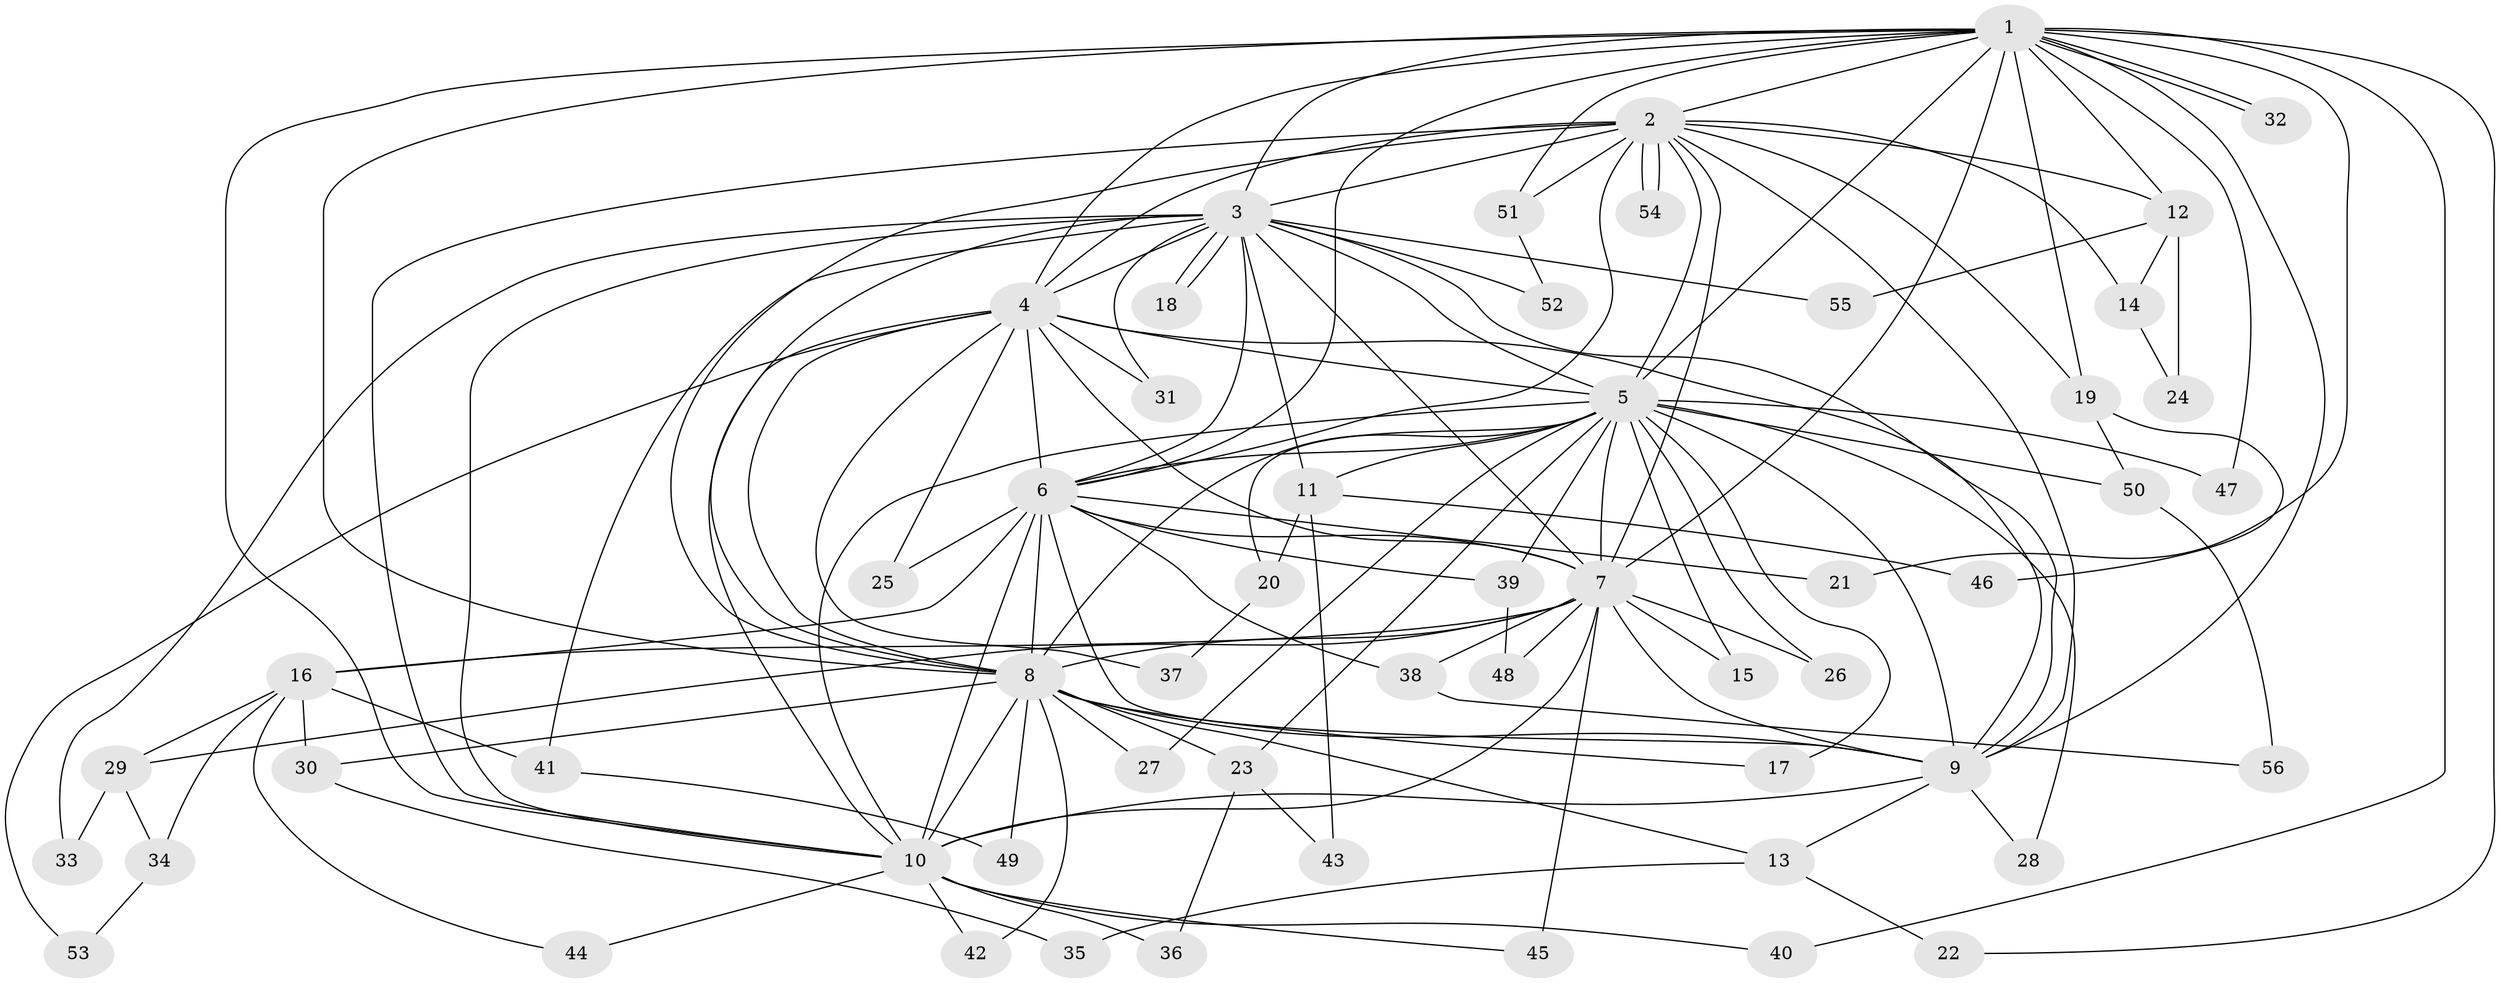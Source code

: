 // Generated by graph-tools (version 1.1) at 2025/11/02/27/25 16:11:07]
// undirected, 56 vertices, 137 edges
graph export_dot {
graph [start="1"]
  node [color=gray90,style=filled];
  1;
  2;
  3;
  4;
  5;
  6;
  7;
  8;
  9;
  10;
  11;
  12;
  13;
  14;
  15;
  16;
  17;
  18;
  19;
  20;
  21;
  22;
  23;
  24;
  25;
  26;
  27;
  28;
  29;
  30;
  31;
  32;
  33;
  34;
  35;
  36;
  37;
  38;
  39;
  40;
  41;
  42;
  43;
  44;
  45;
  46;
  47;
  48;
  49;
  50;
  51;
  52;
  53;
  54;
  55;
  56;
  1 -- 2;
  1 -- 3;
  1 -- 4;
  1 -- 5;
  1 -- 6;
  1 -- 7;
  1 -- 8;
  1 -- 9;
  1 -- 10;
  1 -- 12;
  1 -- 19;
  1 -- 21;
  1 -- 22;
  1 -- 32;
  1 -- 32;
  1 -- 40;
  1 -- 47;
  1 -- 51;
  2 -- 3;
  2 -- 4;
  2 -- 5;
  2 -- 6;
  2 -- 7;
  2 -- 8;
  2 -- 9;
  2 -- 10;
  2 -- 12;
  2 -- 14;
  2 -- 19;
  2 -- 51;
  2 -- 54;
  2 -- 54;
  3 -- 4;
  3 -- 5;
  3 -- 6;
  3 -- 7;
  3 -- 8;
  3 -- 9;
  3 -- 10;
  3 -- 11;
  3 -- 18;
  3 -- 18;
  3 -- 31;
  3 -- 33;
  3 -- 41;
  3 -- 52;
  3 -- 55;
  4 -- 5;
  4 -- 6;
  4 -- 7;
  4 -- 8;
  4 -- 9;
  4 -- 10;
  4 -- 25;
  4 -- 31;
  4 -- 37;
  4 -- 53;
  5 -- 6;
  5 -- 7;
  5 -- 8;
  5 -- 9;
  5 -- 10;
  5 -- 11;
  5 -- 15;
  5 -- 17;
  5 -- 20;
  5 -- 23;
  5 -- 26;
  5 -- 27;
  5 -- 28;
  5 -- 39;
  5 -- 47;
  5 -- 50;
  6 -- 7;
  6 -- 8;
  6 -- 9;
  6 -- 10;
  6 -- 16;
  6 -- 21;
  6 -- 25;
  6 -- 38;
  6 -- 39;
  7 -- 8;
  7 -- 9;
  7 -- 10;
  7 -- 15;
  7 -- 16;
  7 -- 26;
  7 -- 29;
  7 -- 38;
  7 -- 45;
  7 -- 48;
  8 -- 9;
  8 -- 10;
  8 -- 13;
  8 -- 17;
  8 -- 23;
  8 -- 27;
  8 -- 30;
  8 -- 42;
  8 -- 49;
  9 -- 10;
  9 -- 13;
  9 -- 28;
  10 -- 36;
  10 -- 40;
  10 -- 42;
  10 -- 44;
  10 -- 45;
  11 -- 20;
  11 -- 43;
  11 -- 46;
  12 -- 14;
  12 -- 24;
  12 -- 55;
  13 -- 22;
  13 -- 35;
  14 -- 24;
  16 -- 29;
  16 -- 30;
  16 -- 34;
  16 -- 41;
  16 -- 44;
  19 -- 46;
  19 -- 50;
  20 -- 37;
  23 -- 36;
  23 -- 43;
  29 -- 33;
  29 -- 34;
  30 -- 35;
  34 -- 53;
  38 -- 56;
  39 -- 48;
  41 -- 49;
  50 -- 56;
  51 -- 52;
}

